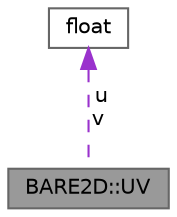 digraph "BARE2D::UV"
{
 // INTERACTIVE_SVG=YES
 // LATEX_PDF_SIZE
  bgcolor="transparent";
  edge [fontname=Helvetica,fontsize=10,labelfontname=Helvetica,labelfontsize=10];
  node [fontname=Helvetica,fontsize=10,shape=box,height=0.2,width=0.4];
  Node1 [label="BARE2D::UV",height=0.2,width=0.4,color="gray40", fillcolor="grey60", style="filled", fontcolor="black",tooltip="Holds two floats which can act as UV sizes or positions."];
  Node2 -> Node1 [dir="back",color="darkorchid3",style="dashed",label=" u\nv" ];
  Node2 [label="float",height=0.2,width=0.4,color="gray40", fillcolor="white", style="filled",tooltip=" "];
}
